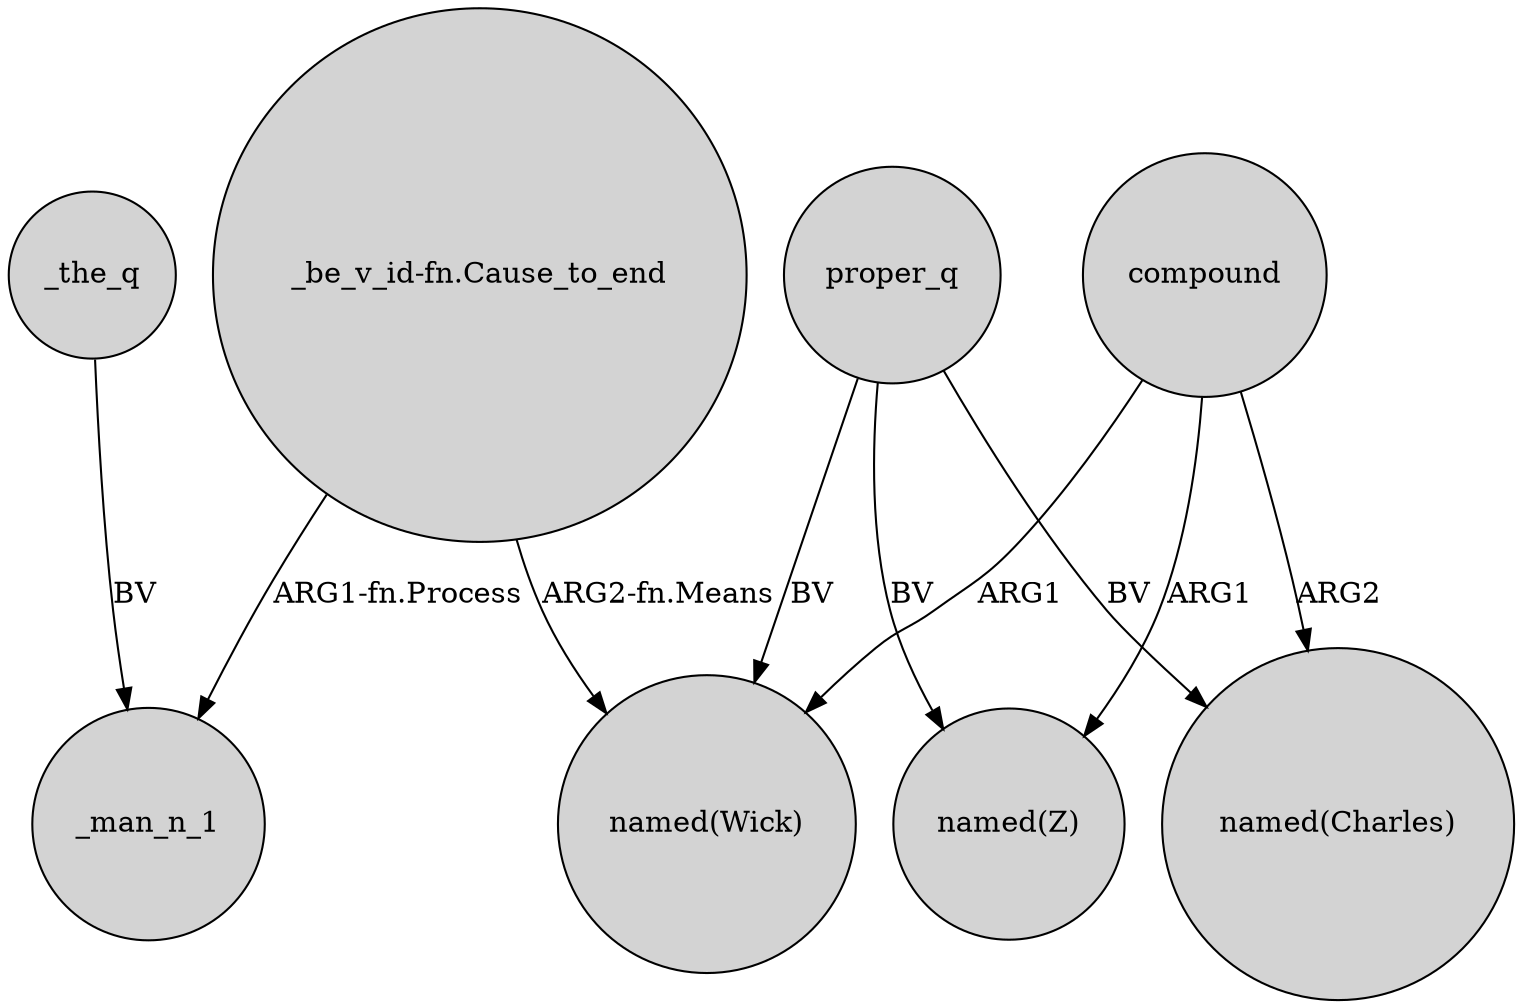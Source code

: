 digraph {
	node [shape=circle style=filled]
	proper_q -> "named(Wick)" [label=BV]
	proper_q -> "named(Z)" [label=BV]
	"_be_v_id-fn.Cause_to_end" -> "named(Wick)" [label="ARG2-fn.Means"]
	"_be_v_id-fn.Cause_to_end" -> _man_n_1 [label="ARG1-fn.Process"]
	compound -> "named(Z)" [label=ARG1]
	proper_q -> "named(Charles)" [label=BV]
	_the_q -> _man_n_1 [label=BV]
	compound -> "named(Wick)" [label=ARG1]
	compound -> "named(Charles)" [label=ARG2]
}
